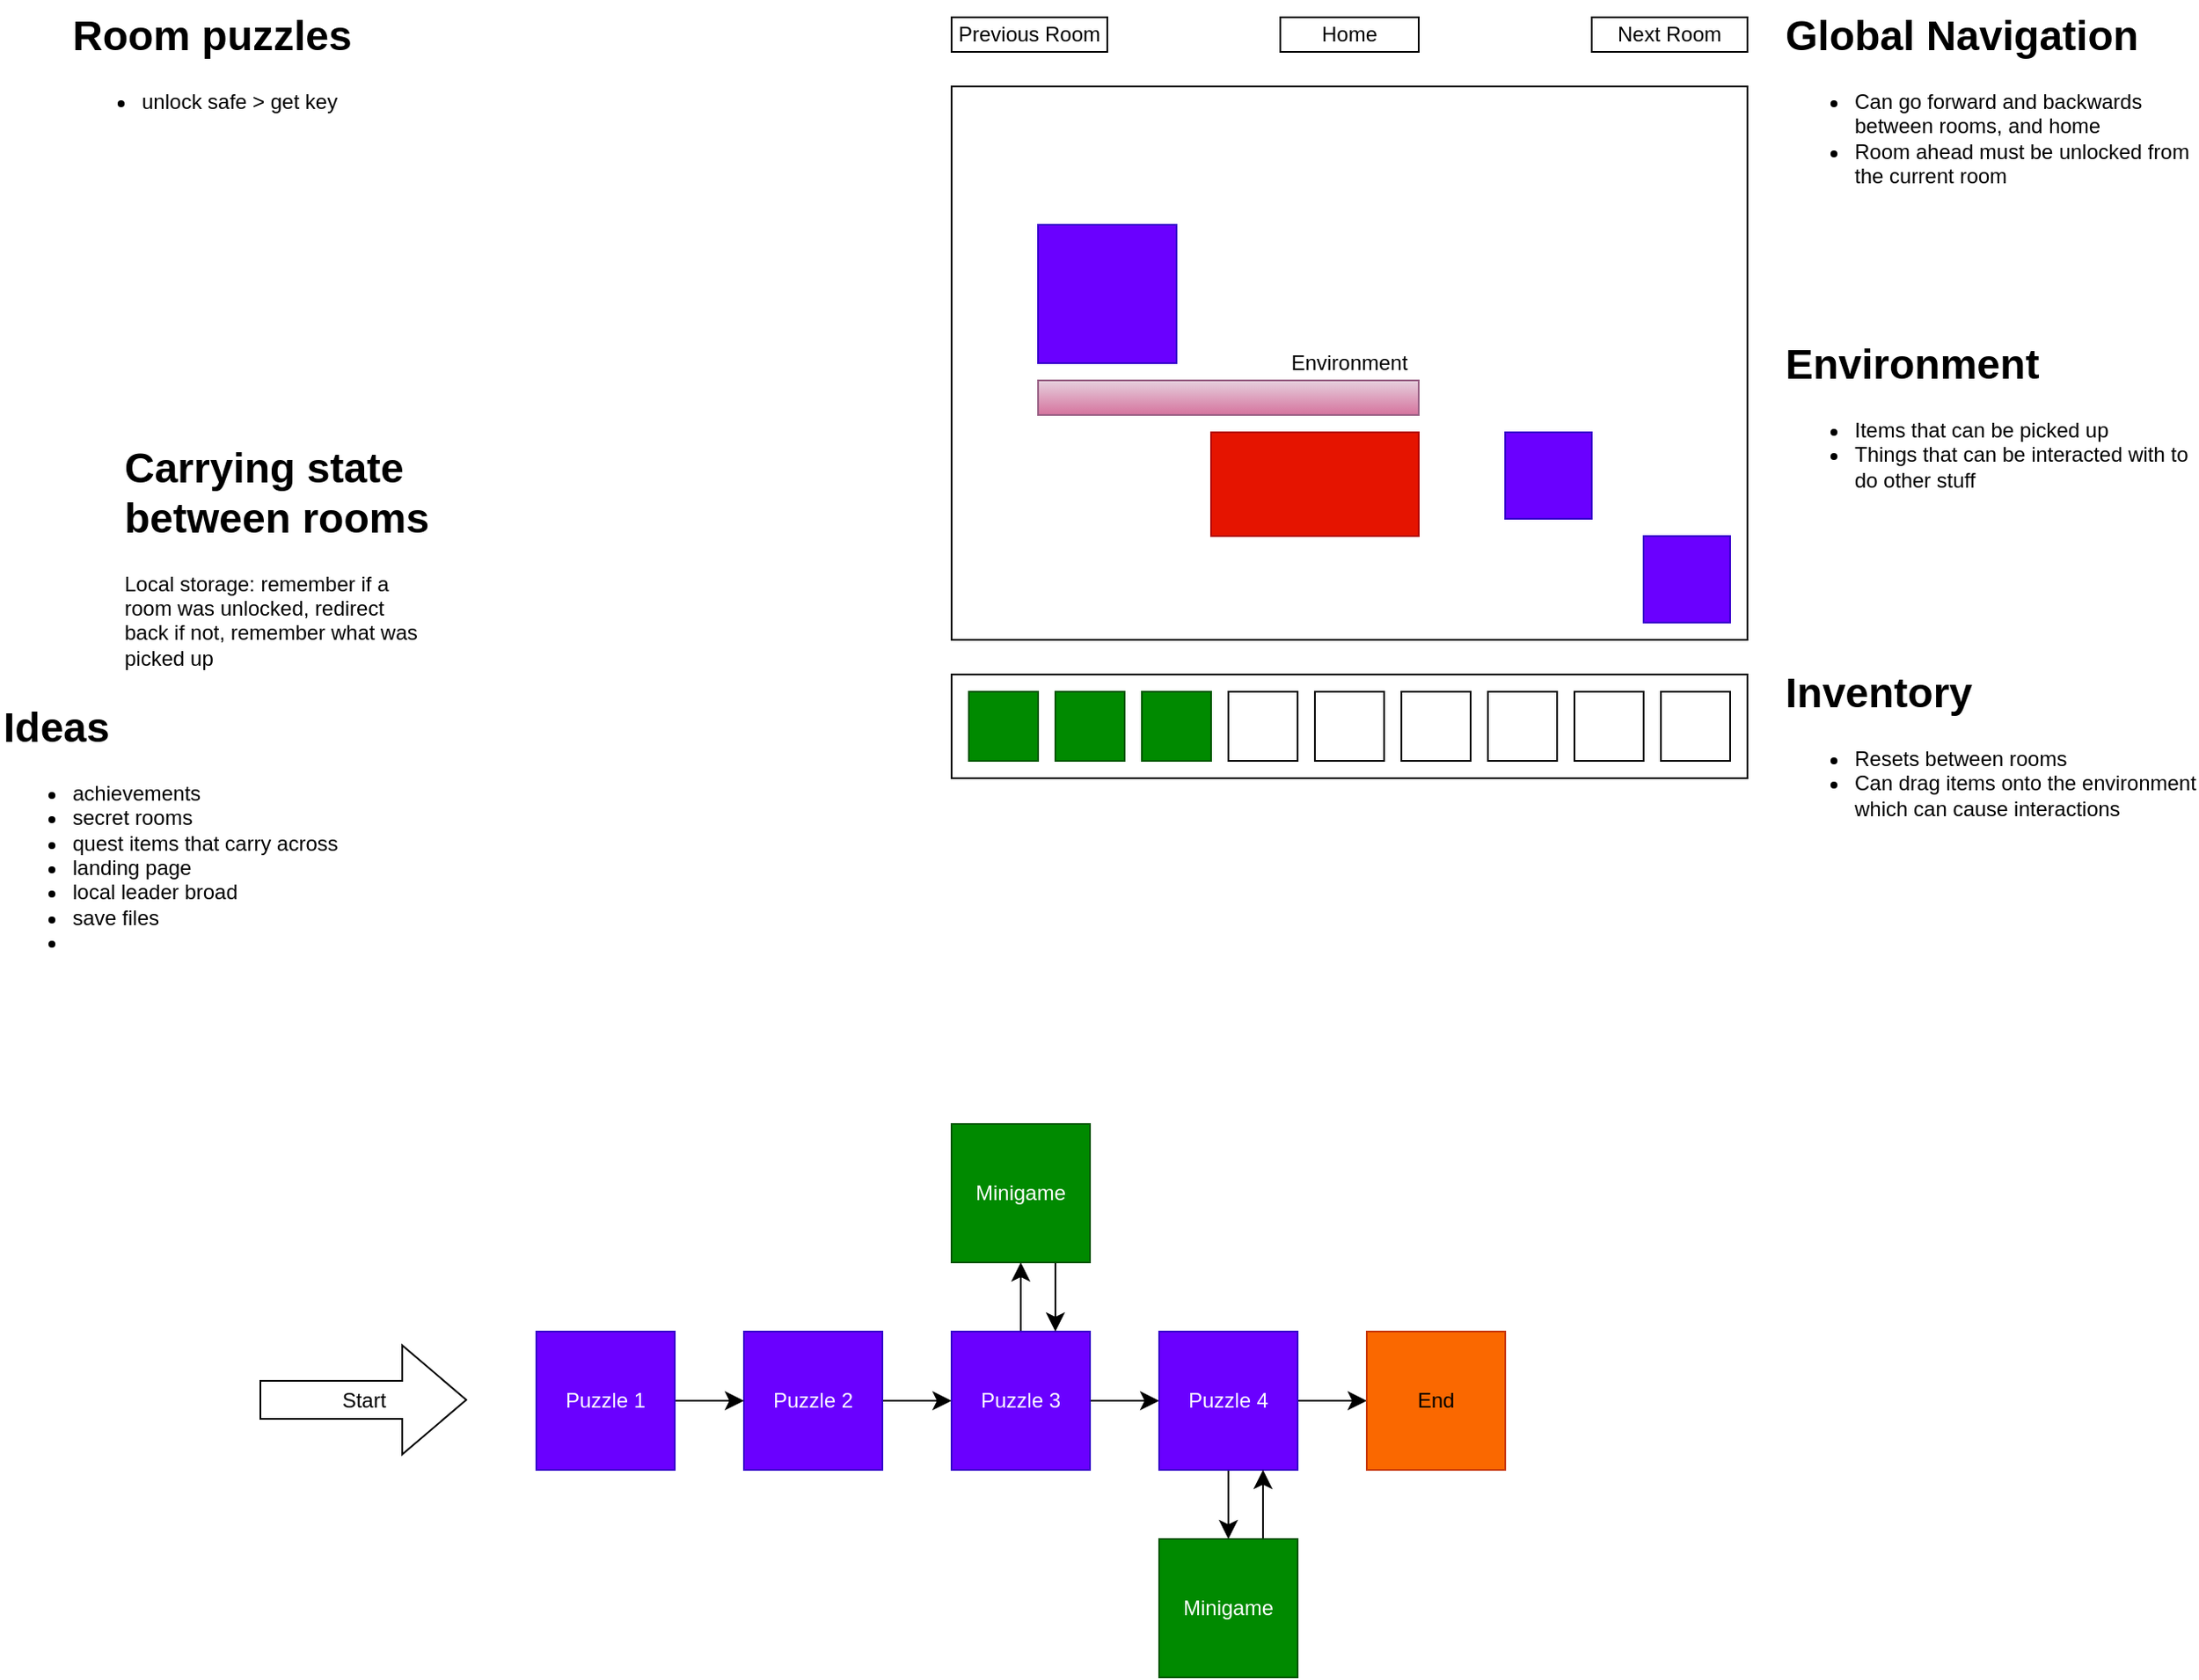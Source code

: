 <mxfile version="26.0.14">
  <diagram name="Page-1" id="HF4c1UTiVbdlKXjr9Abs">
    <mxGraphModel dx="2164" dy="1250" grid="1" gridSize="10" guides="1" tooltips="1" connect="1" arrows="1" fold="1" page="0" pageScale="1" pageWidth="850" pageHeight="1100" math="0" shadow="0">
      <root>
        <mxCell id="0" />
        <mxCell id="1" parent="0" />
        <mxCell id="JJV7NP8qMqMK8vtjLvEn-2" value="Environment" style="rounded=0;whiteSpace=wrap;html=1;" parent="1" vertex="1">
          <mxGeometry x="-80" width="460" height="320" as="geometry" />
        </mxCell>
        <mxCell id="JJV7NP8qMqMK8vtjLvEn-3" value="Home" style="rounded=0;whiteSpace=wrap;html=1;" parent="1" vertex="1">
          <mxGeometry x="110" y="-40" width="80" height="20" as="geometry" />
        </mxCell>
        <mxCell id="JJV7NP8qMqMK8vtjLvEn-4" value="Previous Room" style="rounded=0;whiteSpace=wrap;html=1;" parent="1" vertex="1">
          <mxGeometry x="-80" y="-40" width="90" height="20" as="geometry" />
        </mxCell>
        <mxCell id="JJV7NP8qMqMK8vtjLvEn-5" value="Next Room" style="rounded=0;whiteSpace=wrap;html=1;" parent="1" vertex="1">
          <mxGeometry x="290" y="-40" width="90" height="20" as="geometry" />
        </mxCell>
        <mxCell id="JJV7NP8qMqMK8vtjLvEn-6" value="" style="rounded=0;whiteSpace=wrap;html=1;" parent="1" vertex="1">
          <mxGeometry x="-80" y="340" width="460" height="60" as="geometry" />
        </mxCell>
        <mxCell id="JJV7NP8qMqMK8vtjLvEn-7" value="" style="whiteSpace=wrap;html=1;aspect=fixed;fillColor=#6a00ff;fontColor=#ffffff;strokeColor=#3700CC;" parent="1" vertex="1">
          <mxGeometry x="-30" y="80" width="80" height="80" as="geometry" />
        </mxCell>
        <mxCell id="JJV7NP8qMqMK8vtjLvEn-8" value="" style="whiteSpace=wrap;html=1;aspect=fixed;fillColor=#6a00ff;fontColor=#ffffff;strokeColor=#3700CC;" parent="1" vertex="1">
          <mxGeometry x="320" y="260" width="50" height="50" as="geometry" />
        </mxCell>
        <mxCell id="JJV7NP8qMqMK8vtjLvEn-9" value="" style="whiteSpace=wrap;html=1;aspect=fixed;fillColor=#6a00ff;fontColor=#ffffff;strokeColor=#3700CC;" parent="1" vertex="1">
          <mxGeometry x="240" y="200" width="50" height="50" as="geometry" />
        </mxCell>
        <mxCell id="JJV7NP8qMqMK8vtjLvEn-10" value="" style="rounded=0;whiteSpace=wrap;html=1;fillColor=#e6d0de;strokeColor=#996185;gradientColor=#d5739d;" parent="1" vertex="1">
          <mxGeometry x="-30" y="170" width="220" height="20" as="geometry" />
        </mxCell>
        <mxCell id="JJV7NP8qMqMK8vtjLvEn-11" value="" style="rounded=0;whiteSpace=wrap;html=1;fillColor=#e51400;strokeColor=#B20000;fontColor=#ffffff;" parent="1" vertex="1">
          <mxGeometry x="70" y="200" width="120" height="60" as="geometry" />
        </mxCell>
        <mxCell id="JJV7NP8qMqMK8vtjLvEn-13" value="&lt;h1 style=&quot;margin-top: 0px;&quot;&gt;Carrying state between rooms&lt;/h1&gt;&lt;p&gt;Local storage: remember if a room was unlocked, redirect back if not, remember what was picked up&lt;/p&gt;" style="text;html=1;whiteSpace=wrap;overflow=hidden;rounded=0;" parent="1" vertex="1">
          <mxGeometry x="-560" y="200" width="180" height="160" as="geometry" />
        </mxCell>
        <mxCell id="Tg1wBogOaNXyl56e0BYg-1" value="&lt;h1 style=&quot;margin-top: 0px;&quot;&gt;Ideas&lt;/h1&gt;&lt;ul&gt;&lt;li&gt;achievements&lt;/li&gt;&lt;li&gt;secret rooms&lt;/li&gt;&lt;li&gt;quest items that carry across&lt;/li&gt;&lt;li&gt;landing page&lt;/li&gt;&lt;li&gt;local leader broad&lt;/li&gt;&lt;li&gt;save files&lt;/li&gt;&lt;li&gt;&lt;br&gt;&lt;/li&gt;&lt;/ul&gt;" style="text;html=1;whiteSpace=wrap;overflow=hidden;rounded=0;" parent="1" vertex="1">
          <mxGeometry x="-630" y="350" width="240" height="220" as="geometry" />
        </mxCell>
        <mxCell id="Tg1wBogOaNXyl56e0BYg-3" value="&lt;h1 style=&quot;margin-top: 0px;&quot;&gt;Room puzzles&lt;/h1&gt;&lt;ul&gt;&lt;li&gt;unlock safe &amp;gt; get key&lt;/li&gt;&lt;/ul&gt;" style="text;html=1;whiteSpace=wrap;overflow=hidden;rounded=0;" parent="1" vertex="1">
          <mxGeometry x="-590" y="-50" width="240" height="220" as="geometry" />
        </mxCell>
        <mxCell id="pXol61Bcyo_BXOwHgApD-3" style="edgeStyle=none;curved=1;rounded=0;orthogonalLoop=1;jettySize=auto;html=1;exitX=1;exitY=0.5;exitDx=0;exitDy=0;entryX=0;entryY=0.5;entryDx=0;entryDy=0;fontSize=12;startSize=8;endSize=8;" edge="1" parent="1" source="Tg1wBogOaNXyl56e0BYg-4" target="Tg1wBogOaNXyl56e0BYg-5">
          <mxGeometry relative="1" as="geometry" />
        </mxCell>
        <mxCell id="Tg1wBogOaNXyl56e0BYg-4" value="Puzzle 2" style="whiteSpace=wrap;html=1;aspect=fixed;fillColor=#6a00ff;fontColor=#ffffff;strokeColor=#3700CC;" parent="1" vertex="1">
          <mxGeometry x="-200" y="720" width="80" height="80" as="geometry" />
        </mxCell>
        <mxCell id="pXol61Bcyo_BXOwHgApD-4" style="edgeStyle=none;curved=1;rounded=0;orthogonalLoop=1;jettySize=auto;html=1;exitX=1;exitY=0.5;exitDx=0;exitDy=0;entryX=0;entryY=0.5;entryDx=0;entryDy=0;fontSize=12;startSize=8;endSize=8;" edge="1" parent="1" source="Tg1wBogOaNXyl56e0BYg-5" target="Tg1wBogOaNXyl56e0BYg-6">
          <mxGeometry relative="1" as="geometry" />
        </mxCell>
        <mxCell id="pXol61Bcyo_BXOwHgApD-6" style="edgeStyle=none;curved=1;rounded=0;orthogonalLoop=1;jettySize=auto;html=1;exitX=0.5;exitY=0;exitDx=0;exitDy=0;entryX=0.5;entryY=1;entryDx=0;entryDy=0;fontSize=12;startSize=8;endSize=8;" edge="1" parent="1" source="Tg1wBogOaNXyl56e0BYg-5" target="Tg1wBogOaNXyl56e0BYg-9">
          <mxGeometry relative="1" as="geometry" />
        </mxCell>
        <mxCell id="Tg1wBogOaNXyl56e0BYg-5" value="Puzzle 3" style="whiteSpace=wrap;html=1;aspect=fixed;fillColor=#6a00ff;fontColor=#ffffff;strokeColor=#3700CC;" parent="1" vertex="1">
          <mxGeometry x="-80" y="720" width="80" height="80" as="geometry" />
        </mxCell>
        <mxCell id="pXol61Bcyo_BXOwHgApD-5" style="edgeStyle=none;curved=1;rounded=0;orthogonalLoop=1;jettySize=auto;html=1;exitX=1;exitY=0.5;exitDx=0;exitDy=0;entryX=0;entryY=0.5;entryDx=0;entryDy=0;fontSize=12;startSize=8;endSize=8;" edge="1" parent="1" source="Tg1wBogOaNXyl56e0BYg-6" target="Tg1wBogOaNXyl56e0BYg-7">
          <mxGeometry relative="1" as="geometry" />
        </mxCell>
        <mxCell id="pXol61Bcyo_BXOwHgApD-8" style="edgeStyle=none;curved=1;rounded=0;orthogonalLoop=1;jettySize=auto;html=1;exitX=0.5;exitY=1;exitDx=0;exitDy=0;entryX=0.5;entryY=0;entryDx=0;entryDy=0;fontSize=12;startSize=8;endSize=8;" edge="1" parent="1" source="Tg1wBogOaNXyl56e0BYg-6" target="Tg1wBogOaNXyl56e0BYg-8">
          <mxGeometry relative="1" as="geometry" />
        </mxCell>
        <mxCell id="Tg1wBogOaNXyl56e0BYg-6" value="Puzzle 4" style="whiteSpace=wrap;html=1;aspect=fixed;fillColor=#6a00ff;fontColor=#ffffff;strokeColor=#3700CC;" parent="1" vertex="1">
          <mxGeometry x="40" y="720" width="80" height="80" as="geometry" />
        </mxCell>
        <mxCell id="Tg1wBogOaNXyl56e0BYg-7" value="End" style="whiteSpace=wrap;html=1;aspect=fixed;fillColor=#fa6800;fontColor=#000000;strokeColor=#C73500;" parent="1" vertex="1">
          <mxGeometry x="160" y="720" width="80" height="80" as="geometry" />
        </mxCell>
        <mxCell id="pXol61Bcyo_BXOwHgApD-9" style="edgeStyle=none;curved=1;rounded=0;orthogonalLoop=1;jettySize=auto;html=1;exitX=0.75;exitY=0;exitDx=0;exitDy=0;entryX=0.75;entryY=1;entryDx=0;entryDy=0;fontSize=12;startSize=8;endSize=8;" edge="1" parent="1" source="Tg1wBogOaNXyl56e0BYg-8" target="Tg1wBogOaNXyl56e0BYg-6">
          <mxGeometry relative="1" as="geometry" />
        </mxCell>
        <mxCell id="Tg1wBogOaNXyl56e0BYg-8" value="Minigame" style="whiteSpace=wrap;html=1;aspect=fixed;fillColor=#008a00;fontColor=#ffffff;strokeColor=#005700;" parent="1" vertex="1">
          <mxGeometry x="40" y="840" width="80" height="80" as="geometry" />
        </mxCell>
        <mxCell id="pXol61Bcyo_BXOwHgApD-7" style="edgeStyle=none;curved=1;rounded=0;orthogonalLoop=1;jettySize=auto;html=1;exitX=0.75;exitY=1;exitDx=0;exitDy=0;entryX=0.75;entryY=0;entryDx=0;entryDy=0;fontSize=12;startSize=8;endSize=8;" edge="1" parent="1" source="Tg1wBogOaNXyl56e0BYg-9" target="Tg1wBogOaNXyl56e0BYg-5">
          <mxGeometry relative="1" as="geometry" />
        </mxCell>
        <mxCell id="Tg1wBogOaNXyl56e0BYg-9" value="Minigame" style="whiteSpace=wrap;html=1;aspect=fixed;fillColor=#008a00;fontColor=#ffffff;strokeColor=#005700;" parent="1" vertex="1">
          <mxGeometry x="-80" y="600" width="80" height="80" as="geometry" />
        </mxCell>
        <mxCell id="pXol61Bcyo_BXOwHgApD-2" style="edgeStyle=none;curved=1;rounded=0;orthogonalLoop=1;jettySize=auto;html=1;exitX=1;exitY=0.5;exitDx=0;exitDy=0;entryX=0;entryY=0.5;entryDx=0;entryDy=0;fontSize=12;startSize=8;endSize=8;" edge="1" parent="1" source="Tg1wBogOaNXyl56e0BYg-10" target="Tg1wBogOaNXyl56e0BYg-4">
          <mxGeometry relative="1" as="geometry" />
        </mxCell>
        <mxCell id="Tg1wBogOaNXyl56e0BYg-10" value="Puzzle 1" style="whiteSpace=wrap;html=1;aspect=fixed;fillColor=#6a00ff;fontColor=#ffffff;strokeColor=#3700CC;" parent="1" vertex="1">
          <mxGeometry x="-320" y="720" width="80" height="80" as="geometry" />
        </mxCell>
        <mxCell id="pXol61Bcyo_BXOwHgApD-10" value="Start" style="shape=flexArrow;endArrow=classic;html=1;rounded=0;fontSize=12;startSize=8;endSize=12;curved=1;width=22;endWidth=40;" edge="1" parent="1">
          <mxGeometry width="50" height="50" relative="1" as="geometry">
            <mxPoint x="-480" y="759.5" as="sourcePoint" />
            <mxPoint x="-360" y="759.5" as="targetPoint" />
          </mxGeometry>
        </mxCell>
        <mxCell id="pXol61Bcyo_BXOwHgApD-11" value="" style="whiteSpace=wrap;html=1;aspect=fixed;fillColor=#008a00;fontColor=#ffffff;strokeColor=#005700;" vertex="1" parent="1">
          <mxGeometry x="-70" y="350" width="40" height="40" as="geometry" />
        </mxCell>
        <mxCell id="pXol61Bcyo_BXOwHgApD-12" value="" style="whiteSpace=wrap;html=1;aspect=fixed;fillColor=#008a00;fontColor=#ffffff;strokeColor=#005700;" vertex="1" parent="1">
          <mxGeometry x="-20" y="350" width="40" height="40" as="geometry" />
        </mxCell>
        <mxCell id="pXol61Bcyo_BXOwHgApD-13" value="" style="whiteSpace=wrap;html=1;aspect=fixed;fillColor=#008a00;fontColor=#ffffff;strokeColor=#005700;" vertex="1" parent="1">
          <mxGeometry x="30" y="350" width="40" height="40" as="geometry" />
        </mxCell>
        <mxCell id="pXol61Bcyo_BXOwHgApD-14" value="" style="whiteSpace=wrap;html=1;aspect=fixed;" vertex="1" parent="1">
          <mxGeometry x="80" y="350" width="40" height="40" as="geometry" />
        </mxCell>
        <mxCell id="pXol61Bcyo_BXOwHgApD-15" value="" style="whiteSpace=wrap;html=1;aspect=fixed;" vertex="1" parent="1">
          <mxGeometry x="130" y="350" width="40" height="40" as="geometry" />
        </mxCell>
        <mxCell id="pXol61Bcyo_BXOwHgApD-16" value="" style="whiteSpace=wrap;html=1;aspect=fixed;" vertex="1" parent="1">
          <mxGeometry x="180" y="350" width="40" height="40" as="geometry" />
        </mxCell>
        <mxCell id="pXol61Bcyo_BXOwHgApD-17" value="" style="whiteSpace=wrap;html=1;aspect=fixed;" vertex="1" parent="1">
          <mxGeometry x="230" y="350" width="40" height="40" as="geometry" />
        </mxCell>
        <mxCell id="pXol61Bcyo_BXOwHgApD-18" value="" style="whiteSpace=wrap;html=1;aspect=fixed;" vertex="1" parent="1">
          <mxGeometry x="280" y="350" width="40" height="40" as="geometry" />
        </mxCell>
        <mxCell id="pXol61Bcyo_BXOwHgApD-19" value="" style="whiteSpace=wrap;html=1;aspect=fixed;" vertex="1" parent="1">
          <mxGeometry x="330" y="350" width="40" height="40" as="geometry" />
        </mxCell>
        <mxCell id="pXol61Bcyo_BXOwHgApD-21" value="&lt;h1 style=&quot;margin-top: 0px;&quot;&gt;Inventory&lt;/h1&gt;&lt;ul&gt;&lt;li&gt;Resets between rooms&lt;/li&gt;&lt;li&gt;Can drag items onto the environment which can cause interactions&lt;/li&gt;&lt;/ul&gt;" style="text;html=1;whiteSpace=wrap;overflow=hidden;rounded=0;" vertex="1" parent="1">
          <mxGeometry x="400" y="330" width="240" height="110" as="geometry" />
        </mxCell>
        <mxCell id="pXol61Bcyo_BXOwHgApD-22" value="&lt;h1 style=&quot;margin-top: 0px;&quot;&gt;Global Navigation&lt;/h1&gt;&lt;ul&gt;&lt;li&gt;Can go forward and backwards between rooms, and home&lt;/li&gt;&lt;li&gt;Room ahead must be unlocked from the current room&lt;/li&gt;&lt;/ul&gt;" style="text;html=1;whiteSpace=wrap;overflow=hidden;rounded=0;" vertex="1" parent="1">
          <mxGeometry x="400" y="-50" width="240" height="110" as="geometry" />
        </mxCell>
        <mxCell id="pXol61Bcyo_BXOwHgApD-23" value="&lt;h1 style=&quot;margin-top: 0px;&quot;&gt;Environment&lt;/h1&gt;&lt;ul&gt;&lt;li&gt;Items that can be picked up&lt;/li&gt;&lt;li&gt;Things that can be interacted with to do other stuff&lt;/li&gt;&lt;/ul&gt;" style="text;html=1;whiteSpace=wrap;overflow=hidden;rounded=0;" vertex="1" parent="1">
          <mxGeometry x="400" y="140" width="240" height="110" as="geometry" />
        </mxCell>
      </root>
    </mxGraphModel>
  </diagram>
</mxfile>
